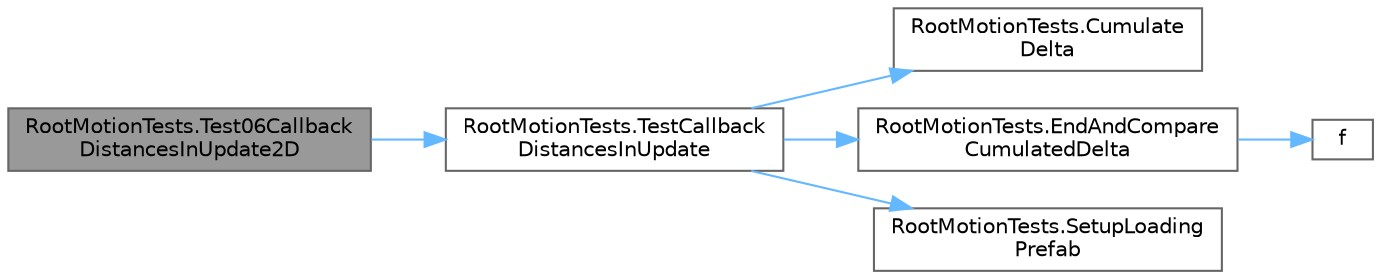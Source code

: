 digraph "RootMotionTests.Test06CallbackDistancesInUpdate2D"
{
 // LATEX_PDF_SIZE
  bgcolor="transparent";
  edge [fontname=Helvetica,fontsize=10,labelfontname=Helvetica,labelfontsize=10];
  node [fontname=Helvetica,fontsize=10,shape=box,height=0.2,width=0.4];
  rankdir="LR";
  Node1 [id="Node000001",label="RootMotionTests.Test06Callback\lDistancesInUpdate2D",height=0.2,width=0.4,color="gray40", fillcolor="grey60", style="filled", fontcolor="black",tooltip=" "];
  Node1 -> Node2 [id="edge6_Node000001_Node000002",color="steelblue1",style="solid",tooltip=" "];
  Node2 [id="Node000002",label="RootMotionTests.TestCallback\lDistancesInUpdate",height=0.2,width=0.4,color="grey40", fillcolor="white", style="filled",URL="$class_root_motion_tests.html#a471b3e7be827f295f3371bc249f8bd69",tooltip=" "];
  Node2 -> Node3 [id="edge7_Node000002_Node000003",color="steelblue1",style="solid",tooltip=" "];
  Node3 [id="Node000003",label="RootMotionTests.Cumulate\lDelta",height=0.2,width=0.4,color="grey40", fillcolor="white", style="filled",URL="$class_root_motion_tests.html#a6f88096cb0a8c07c8794331d79cfe960",tooltip=" "];
  Node2 -> Node4 [id="edge8_Node000002_Node000004",color="steelblue1",style="solid",tooltip=" "];
  Node4 [id="Node000004",label="RootMotionTests.EndAndCompare\lCumulatedDelta",height=0.2,width=0.4,color="grey40", fillcolor="white", style="filled",URL="$class_root_motion_tests.html#a5bb785e9dfd27f6bbb0278f63861b0ad",tooltip=" "];
  Node4 -> Node5 [id="edge9_Node000004_Node000005",color="steelblue1",style="solid",tooltip=" "];
  Node5 [id="Node000005",label="f",height=0.2,width=0.4,color="grey40", fillcolor="white", style="filled",URL="$cxx11__tensor__map_8cpp.html#a7f507fea02198f6cb81c86640c7b1a4e",tooltip=" "];
  Node2 -> Node6 [id="edge10_Node000002_Node000006",color="steelblue1",style="solid",tooltip=" "];
  Node6 [id="Node000006",label="RootMotionTests.SetupLoading\lPrefab",height=0.2,width=0.4,color="grey40", fillcolor="white", style="filled",URL="$class_root_motion_tests.html#aeacfa1bf46eecbb1325464e6d4a74f33",tooltip=" "];
}
